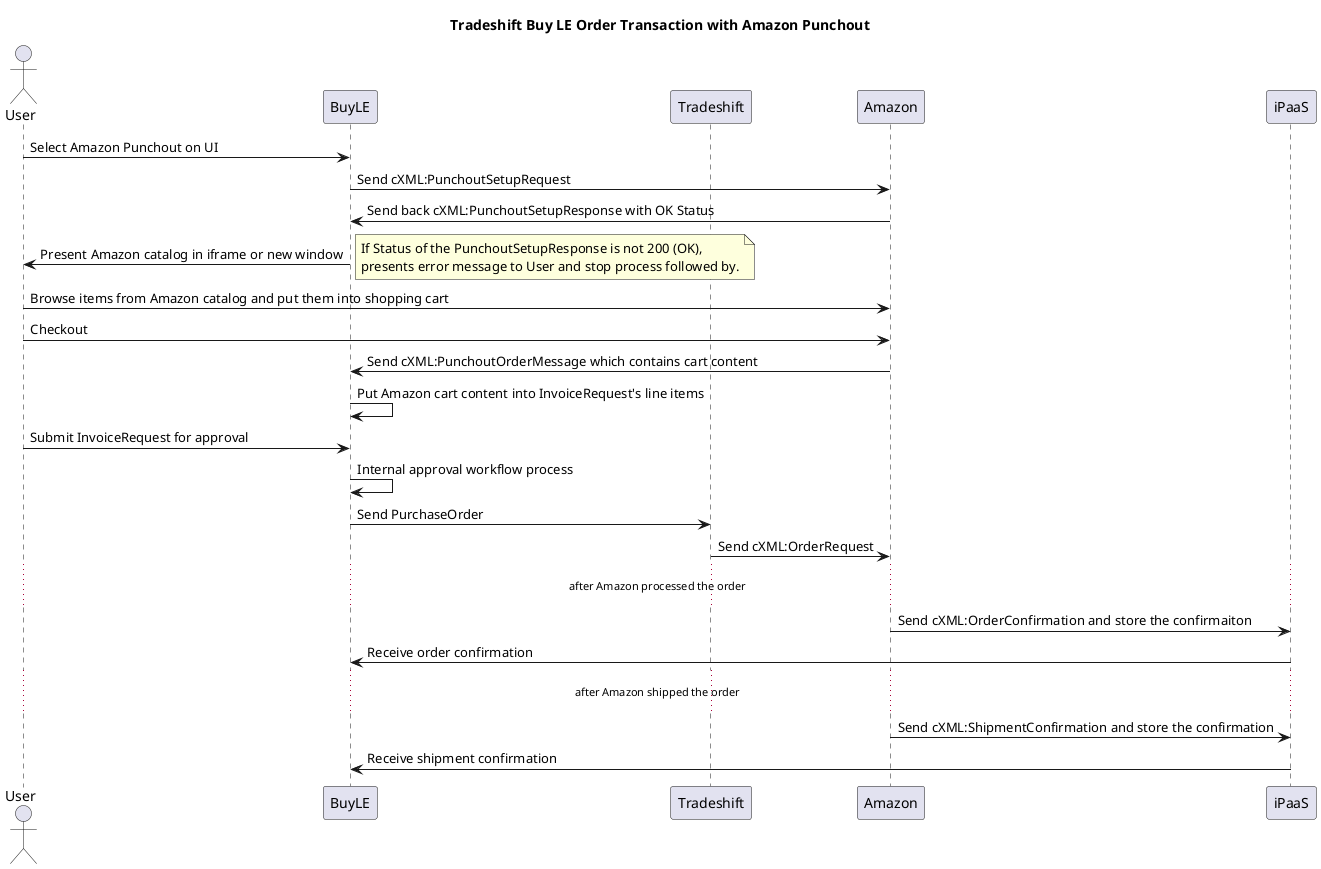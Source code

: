 @startuml
title: Tradeshift Buy LE Order Transaction with Amazon Punchout
actor User
participant BuyLE
participant Tradeshift
participant Amazon
participant iPaaS

User -> BuyLE: Select Amazon Punchout on UI
BuyLE -> Amazon: Send cXML:PunchoutSetupRequest
Amazon -> BuyLE: Send back cXML:PunchoutSetupResponse with OK Status
BuyLE -> User: Present Amazon catalog in iframe or new window
note right
If Status of the PunchoutSetupResponse is not 200 (OK),
presents error message to User and stop process followed by.
end note
User -> Amazon: Browse items from Amazon catalog and put them into shopping cart
User -> Amazon: Checkout
Amazon -> BuyLE: Send cXML:PunchoutOrderMessage which contains cart content
BuyLE -> BuyLE: Put Amazon cart content into InvoiceRequest's line items
User -> BuyLE: Submit InvoiceRequest for approval
BuyLE->BuyLE: Internal approval workflow process
BuyLE -> Tradeshift: Send PurchaseOrder
Tradeshift -> Amazon: Send cXML:OrderRequest
... after Amazon processed the order ...
Amazon -> iPaaS: Send cXML:OrderConfirmation and store the confirmaiton
iPaaS -> BuyLE: Receive order confirmation
... after Amazon shipped the order ...
Amazon -> iPaaS: Send cXML:ShipmentConfirmation and store the confirmation
iPaaS -> BuyLE: Receive shipment confirmation
@enduml
